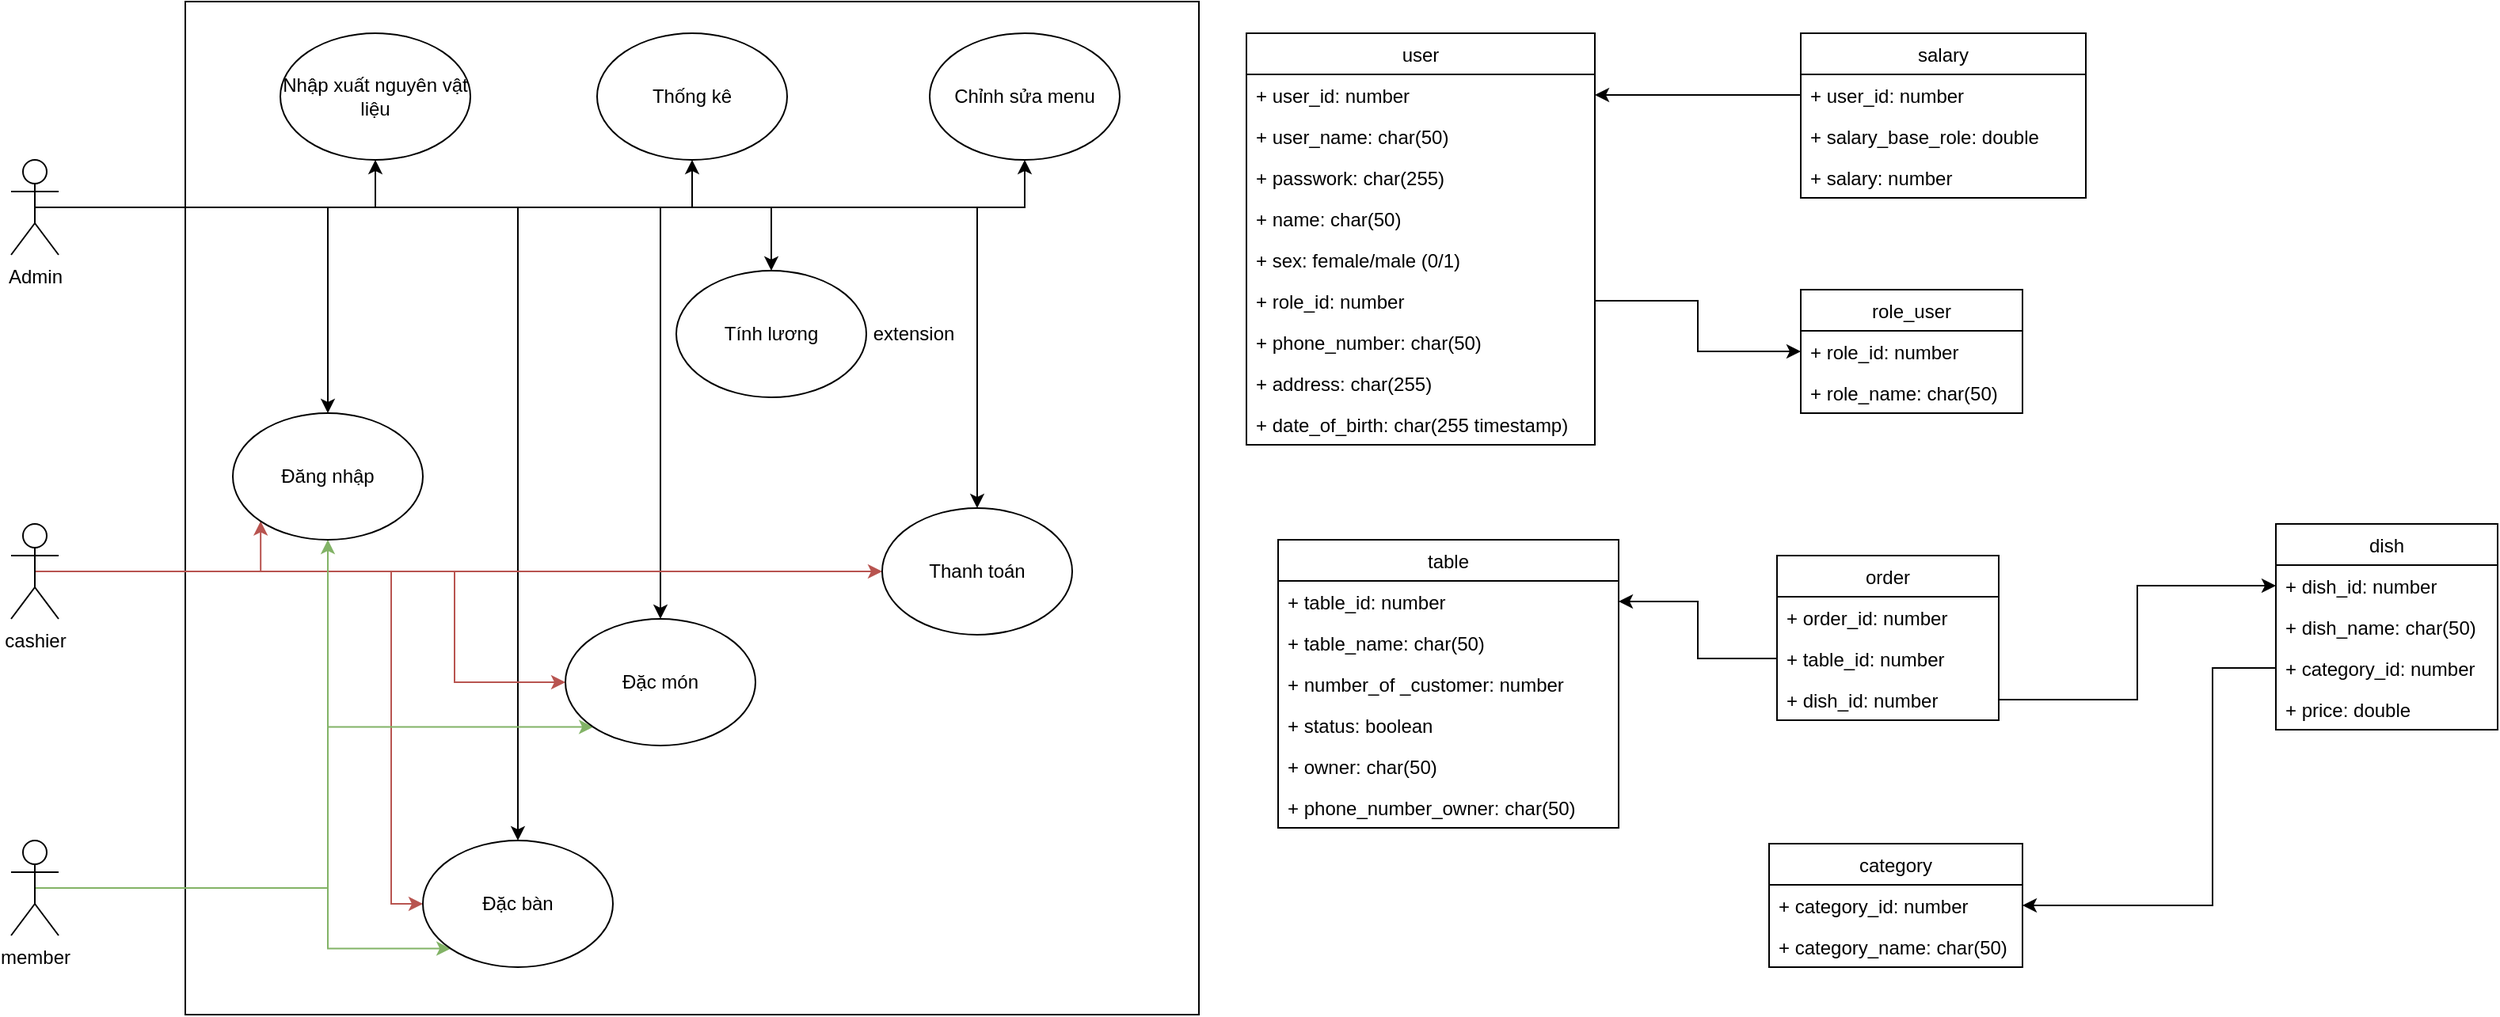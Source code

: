 <mxfile version="13.3.5" type="device"><diagram id="fCzdRnvqd75zzXZ5WHKe" name="Page-1"><mxGraphModel dx="1221" dy="753" grid="1" gridSize="10" guides="1" tooltips="1" connect="1" arrows="1" fold="1" page="1" pageScale="1" pageWidth="850" pageHeight="1100" math="0" shadow="0"><root><mxCell id="0"/><mxCell id="1" parent="0"/><mxCell id="NlkKNy1T6Ewbp1h3Dj7z-8" value="" style="whiteSpace=wrap;html=1;aspect=fixed;" parent="1" vertex="1"><mxGeometry x="200" y="60" width="640" height="640" as="geometry"/></mxCell><mxCell id="NlkKNy1T6Ewbp1h3Dj7z-17" style="edgeStyle=orthogonalEdgeStyle;rounded=0;orthogonalLoop=1;jettySize=auto;html=1;exitX=0.5;exitY=0.5;exitDx=0;exitDy=0;exitPerimeter=0;entryX=0.5;entryY=0;entryDx=0;entryDy=0;" parent="1" source="NlkKNy1T6Ewbp1h3Dj7z-1" target="NlkKNy1T6Ewbp1h3Dj7z-15" edge="1"><mxGeometry relative="1" as="geometry"><Array as="points"><mxPoint x="290" y="190"/></Array></mxGeometry></mxCell><mxCell id="NlkKNy1T6Ewbp1h3Dj7z-18" style="edgeStyle=orthogonalEdgeStyle;rounded=0;orthogonalLoop=1;jettySize=auto;html=1;exitX=0.5;exitY=0.5;exitDx=0;exitDy=0;exitPerimeter=0;entryX=0.5;entryY=1;entryDx=0;entryDy=0;" parent="1" source="NlkKNy1T6Ewbp1h3Dj7z-1" target="NlkKNy1T6Ewbp1h3Dj7z-9" edge="1"><mxGeometry relative="1" as="geometry"><Array as="points"><mxPoint x="520" y="190"/></Array></mxGeometry></mxCell><mxCell id="NlkKNy1T6Ewbp1h3Dj7z-19" style="edgeStyle=orthogonalEdgeStyle;rounded=0;orthogonalLoop=1;jettySize=auto;html=1;exitX=0.5;exitY=0.5;exitDx=0;exitDy=0;exitPerimeter=0;entryX=0.5;entryY=1;entryDx=0;entryDy=0;" parent="1" source="NlkKNy1T6Ewbp1h3Dj7z-1" target="NlkKNy1T6Ewbp1h3Dj7z-13" edge="1"><mxGeometry relative="1" as="geometry"><Array as="points"><mxPoint x="320" y="190"/></Array></mxGeometry></mxCell><mxCell id="NlkKNy1T6Ewbp1h3Dj7z-20" style="edgeStyle=orthogonalEdgeStyle;rounded=0;orthogonalLoop=1;jettySize=auto;html=1;exitX=0.5;exitY=0.5;exitDx=0;exitDy=0;exitPerimeter=0;entryX=0.5;entryY=0;entryDx=0;entryDy=0;" parent="1" source="NlkKNy1T6Ewbp1h3Dj7z-1" target="NlkKNy1T6Ewbp1h3Dj7z-16" edge="1"><mxGeometry relative="1" as="geometry"><Array as="points"><mxPoint x="570" y="190"/></Array></mxGeometry></mxCell><mxCell id="NlkKNy1T6Ewbp1h3Dj7z-21" style="edgeStyle=orthogonalEdgeStyle;rounded=0;orthogonalLoop=1;jettySize=auto;html=1;exitX=0.5;exitY=0.5;exitDx=0;exitDy=0;exitPerimeter=0;entryX=0.5;entryY=1;entryDx=0;entryDy=0;" parent="1" source="NlkKNy1T6Ewbp1h3Dj7z-1" target="NlkKNy1T6Ewbp1h3Dj7z-11" edge="1"><mxGeometry relative="1" as="geometry"><Array as="points"><mxPoint x="730" y="190"/></Array></mxGeometry></mxCell><mxCell id="NlkKNy1T6Ewbp1h3Dj7z-30" style="edgeStyle=orthogonalEdgeStyle;rounded=0;orthogonalLoop=1;jettySize=auto;html=1;exitX=0.5;exitY=0.5;exitDx=0;exitDy=0;exitPerimeter=0;entryX=0.5;entryY=0;entryDx=0;entryDy=0;" parent="1" source="NlkKNy1T6Ewbp1h3Dj7z-1" target="NlkKNy1T6Ewbp1h3Dj7z-10" edge="1"><mxGeometry relative="1" as="geometry"><Array as="points"><mxPoint x="500" y="190"/></Array></mxGeometry></mxCell><mxCell id="NlkKNy1T6Ewbp1h3Dj7z-31" style="edgeStyle=orthogonalEdgeStyle;rounded=0;orthogonalLoop=1;jettySize=auto;html=1;exitX=0.5;exitY=0.5;exitDx=0;exitDy=0;exitPerimeter=0;entryX=0.5;entryY=0;entryDx=0;entryDy=0;" parent="1" source="NlkKNy1T6Ewbp1h3Dj7z-1" target="NlkKNy1T6Ewbp1h3Dj7z-14" edge="1"><mxGeometry relative="1" as="geometry"/></mxCell><mxCell id="NlkKNy1T6Ewbp1h3Dj7z-32" style="edgeStyle=orthogonalEdgeStyle;rounded=0;orthogonalLoop=1;jettySize=auto;html=1;exitX=0.5;exitY=0.5;exitDx=0;exitDy=0;exitPerimeter=0;entryX=0.5;entryY=0;entryDx=0;entryDy=0;" parent="1" source="NlkKNy1T6Ewbp1h3Dj7z-1" target="NlkKNy1T6Ewbp1h3Dj7z-12" edge="1"><mxGeometry relative="1" as="geometry"><Array as="points"><mxPoint x="410" y="190"/></Array></mxGeometry></mxCell><mxCell id="NlkKNy1T6Ewbp1h3Dj7z-1" value="Admin" style="shape=umlActor;verticalLabelPosition=bottom;labelBackgroundColor=#ffffff;verticalAlign=top;html=1;outlineConnect=0;" parent="1" vertex="1"><mxGeometry x="90" y="160" width="30" height="60" as="geometry"/></mxCell><mxCell id="NlkKNy1T6Ewbp1h3Dj7z-22" style="edgeStyle=orthogonalEdgeStyle;rounded=0;orthogonalLoop=1;jettySize=auto;html=1;exitX=0.5;exitY=0.5;exitDx=0;exitDy=0;exitPerimeter=0;gradientColor=#ea6b66;fillColor=#f8cecc;strokeColor=#b85450;entryX=0;entryY=1;entryDx=0;entryDy=0;" parent="1" source="NlkKNy1T6Ewbp1h3Dj7z-6" target="NlkKNy1T6Ewbp1h3Dj7z-15" edge="1"><mxGeometry relative="1" as="geometry"><Array as="points"><mxPoint x="248" y="420"/></Array></mxGeometry></mxCell><mxCell id="NlkKNy1T6Ewbp1h3Dj7z-23" style="edgeStyle=orthogonalEdgeStyle;rounded=0;orthogonalLoop=1;jettySize=auto;html=1;exitX=0.5;exitY=0.5;exitDx=0;exitDy=0;exitPerimeter=0;entryX=0;entryY=0.5;entryDx=0;entryDy=0;gradientColor=#ea6b66;fillColor=#f8cecc;strokeColor=#b85450;" parent="1" source="NlkKNy1T6Ewbp1h3Dj7z-6" target="NlkKNy1T6Ewbp1h3Dj7z-10" edge="1"><mxGeometry relative="1" as="geometry"><Array as="points"><mxPoint x="370" y="420"/><mxPoint x="370" y="490"/></Array></mxGeometry></mxCell><mxCell id="NlkKNy1T6Ewbp1h3Dj7z-24" style="edgeStyle=orthogonalEdgeStyle;rounded=0;orthogonalLoop=1;jettySize=auto;html=1;exitX=0.5;exitY=0.5;exitDx=0;exitDy=0;exitPerimeter=0;entryX=0;entryY=0.5;entryDx=0;entryDy=0;gradientColor=#ea6b66;fillColor=#f8cecc;strokeColor=#b85450;" parent="1" source="NlkKNy1T6Ewbp1h3Dj7z-6" target="NlkKNy1T6Ewbp1h3Dj7z-14" edge="1"><mxGeometry relative="1" as="geometry"><Array as="points"><mxPoint x="640" y="420"/></Array></mxGeometry></mxCell><mxCell id="NlkKNy1T6Ewbp1h3Dj7z-25" style="edgeStyle=orthogonalEdgeStyle;rounded=0;orthogonalLoop=1;jettySize=auto;html=1;exitX=0.5;exitY=0.5;exitDx=0;exitDy=0;exitPerimeter=0;entryX=0;entryY=0.5;entryDx=0;entryDy=0;gradientColor=#ea6b66;fillColor=#f8cecc;strokeColor=#b85450;" parent="1" source="NlkKNy1T6Ewbp1h3Dj7z-6" target="NlkKNy1T6Ewbp1h3Dj7z-12" edge="1"><mxGeometry relative="1" as="geometry"><Array as="points"><mxPoint x="330" y="420"/><mxPoint x="330" y="630"/></Array></mxGeometry></mxCell><mxCell id="NlkKNy1T6Ewbp1h3Dj7z-6" value="cashier" style="shape=umlActor;verticalLabelPosition=bottom;labelBackgroundColor=#ffffff;verticalAlign=top;html=1;outlineConnect=0;" parent="1" vertex="1"><mxGeometry x="90" y="390" width="30" height="60" as="geometry"/></mxCell><mxCell id="NlkKNy1T6Ewbp1h3Dj7z-26" style="edgeStyle=orthogonalEdgeStyle;rounded=0;orthogonalLoop=1;jettySize=auto;html=1;exitX=0.5;exitY=0.5;exitDx=0;exitDy=0;exitPerimeter=0;entryX=0.5;entryY=1;entryDx=0;entryDy=0;fillColor=#d5e8d4;strokeColor=#82b366;gradientColor=#97d077;" parent="1" source="NlkKNy1T6Ewbp1h3Dj7z-7" target="NlkKNy1T6Ewbp1h3Dj7z-15" edge="1"><mxGeometry relative="1" as="geometry"/></mxCell><mxCell id="NlkKNy1T6Ewbp1h3Dj7z-28" style="edgeStyle=orthogonalEdgeStyle;rounded=0;orthogonalLoop=1;jettySize=auto;html=1;exitX=0.5;exitY=0.5;exitDx=0;exitDy=0;exitPerimeter=0;entryX=0;entryY=1;entryDx=0;entryDy=0;fillColor=#d5e8d4;strokeColor=#82b366;gradientColor=#97d077;" parent="1" source="NlkKNy1T6Ewbp1h3Dj7z-7" target="NlkKNy1T6Ewbp1h3Dj7z-12" edge="1"><mxGeometry relative="1" as="geometry"><Array as="points"><mxPoint x="290" y="620"/><mxPoint x="290" y="658"/></Array></mxGeometry></mxCell><mxCell id="NlkKNy1T6Ewbp1h3Dj7z-29" style="edgeStyle=orthogonalEdgeStyle;rounded=0;orthogonalLoop=1;jettySize=auto;html=1;exitX=0.5;exitY=0.5;exitDx=0;exitDy=0;exitPerimeter=0;entryX=0;entryY=1;entryDx=0;entryDy=0;gradientColor=#97d077;fillColor=#d5e8d4;strokeColor=#82b366;" parent="1" source="NlkKNy1T6Ewbp1h3Dj7z-7" target="NlkKNy1T6Ewbp1h3Dj7z-10" edge="1"><mxGeometry relative="1" as="geometry"><Array as="points"><mxPoint x="290" y="620"/><mxPoint x="290" y="518"/></Array></mxGeometry></mxCell><mxCell id="NlkKNy1T6Ewbp1h3Dj7z-7" value="member" style="shape=umlActor;verticalLabelPosition=bottom;labelBackgroundColor=#ffffff;verticalAlign=top;html=1;outlineConnect=0;" parent="1" vertex="1"><mxGeometry x="90" y="590" width="30" height="60" as="geometry"/></mxCell><mxCell id="NlkKNy1T6Ewbp1h3Dj7z-9" value="Thống kê" style="ellipse;whiteSpace=wrap;html=1;" parent="1" vertex="1"><mxGeometry x="460" y="80" width="120" height="80" as="geometry"/></mxCell><mxCell id="NlkKNy1T6Ewbp1h3Dj7z-10" value="Đặc món" style="ellipse;whiteSpace=wrap;html=1;" parent="1" vertex="1"><mxGeometry x="440" y="450" width="120" height="80" as="geometry"/></mxCell><mxCell id="NlkKNy1T6Ewbp1h3Dj7z-11" value="Chỉnh sửa menu" style="ellipse;whiteSpace=wrap;html=1;" parent="1" vertex="1"><mxGeometry x="670" y="80" width="120" height="80" as="geometry"/></mxCell><mxCell id="NlkKNy1T6Ewbp1h3Dj7z-12" value="Đặc bàn" style="ellipse;whiteSpace=wrap;html=1;" parent="1" vertex="1"><mxGeometry x="350" y="590" width="120" height="80" as="geometry"/></mxCell><mxCell id="NlkKNy1T6Ewbp1h3Dj7z-13" value="Nhập xuất nguyên vật liệu" style="ellipse;whiteSpace=wrap;html=1;" parent="1" vertex="1"><mxGeometry x="260" y="80" width="120" height="80" as="geometry"/></mxCell><mxCell id="NlkKNy1T6Ewbp1h3Dj7z-14" value="Thanh toán" style="ellipse;whiteSpace=wrap;html=1;" parent="1" vertex="1"><mxGeometry x="640" y="380" width="120" height="80" as="geometry"/></mxCell><mxCell id="NlkKNy1T6Ewbp1h3Dj7z-15" value="Đăng nhập" style="ellipse;whiteSpace=wrap;html=1;" parent="1" vertex="1"><mxGeometry x="230" y="320" width="120" height="80" as="geometry"/></mxCell><mxCell id="NlkKNy1T6Ewbp1h3Dj7z-16" value="Tính lương" style="ellipse;whiteSpace=wrap;html=1;" parent="1" vertex="1"><mxGeometry x="510" y="230" width="120" height="80" as="geometry"/></mxCell><mxCell id="NlkKNy1T6Ewbp1h3Dj7z-33" value="user" style="swimlane;fontStyle=0;childLayout=stackLayout;horizontal=1;startSize=26;fillColor=none;horizontalStack=0;resizeParent=1;resizeParentMax=0;resizeLast=0;collapsible=1;marginBottom=0;" parent="1" vertex="1"><mxGeometry x="870" y="80" width="220" height="260" as="geometry"><mxRectangle x="950" y="80" width="60" height="26" as="alternateBounds"/></mxGeometry></mxCell><mxCell id="NlkKNy1T6Ewbp1h3Dj7z-34" value="+ user_id: number" style="text;strokeColor=none;fillColor=none;align=left;verticalAlign=top;spacingLeft=4;spacingRight=4;overflow=hidden;rotatable=0;points=[[0,0.5],[1,0.5]];portConstraint=eastwest;" parent="NlkKNy1T6Ewbp1h3Dj7z-33" vertex="1"><mxGeometry y="26" width="220" height="26" as="geometry"/></mxCell><mxCell id="NlkKNy1T6Ewbp1h3Dj7z-35" value="+ user_name: char(50)" style="text;strokeColor=none;fillColor=none;align=left;verticalAlign=top;spacingLeft=4;spacingRight=4;overflow=hidden;rotatable=0;points=[[0,0.5],[1,0.5]];portConstraint=eastwest;" parent="NlkKNy1T6Ewbp1h3Dj7z-33" vertex="1"><mxGeometry y="52" width="220" height="26" as="geometry"/></mxCell><mxCell id="sioGsNmJYNq7IY2mcLhQ-1" value="+ passwork: char(255)" style="text;strokeColor=none;fillColor=none;align=left;verticalAlign=top;spacingLeft=4;spacingRight=4;overflow=hidden;rotatable=0;points=[[0,0.5],[1,0.5]];portConstraint=eastwest;" vertex="1" parent="NlkKNy1T6Ewbp1h3Dj7z-33"><mxGeometry y="78" width="220" height="26" as="geometry"/></mxCell><mxCell id="sioGsNmJYNq7IY2mcLhQ-2" value="+ name: char(50)" style="text;strokeColor=none;fillColor=none;align=left;verticalAlign=top;spacingLeft=4;spacingRight=4;overflow=hidden;rotatable=0;points=[[0,0.5],[1,0.5]];portConstraint=eastwest;" vertex="1" parent="NlkKNy1T6Ewbp1h3Dj7z-33"><mxGeometry y="104" width="220" height="26" as="geometry"/></mxCell><mxCell id="sioGsNmJYNq7IY2mcLhQ-3" value="+ sex: female/male (0/1)" style="text;strokeColor=none;fillColor=none;align=left;verticalAlign=top;spacingLeft=4;spacingRight=4;overflow=hidden;rotatable=0;points=[[0,0.5],[1,0.5]];portConstraint=eastwest;" vertex="1" parent="NlkKNy1T6Ewbp1h3Dj7z-33"><mxGeometry y="130" width="220" height="26" as="geometry"/></mxCell><mxCell id="sioGsNmJYNq7IY2mcLhQ-4" value="+ role_id: number" style="text;strokeColor=none;fillColor=none;align=left;verticalAlign=top;spacingLeft=4;spacingRight=4;overflow=hidden;rotatable=0;points=[[0,0.5],[1,0.5]];portConstraint=eastwest;" vertex="1" parent="NlkKNy1T6Ewbp1h3Dj7z-33"><mxGeometry y="156" width="220" height="26" as="geometry"/></mxCell><mxCell id="sioGsNmJYNq7IY2mcLhQ-5" value="+ phone_number: char(50)" style="text;strokeColor=none;fillColor=none;align=left;verticalAlign=top;spacingLeft=4;spacingRight=4;overflow=hidden;rotatable=0;points=[[0,0.5],[1,0.5]];portConstraint=eastwest;" vertex="1" parent="NlkKNy1T6Ewbp1h3Dj7z-33"><mxGeometry y="182" width="220" height="26" as="geometry"/></mxCell><mxCell id="sioGsNmJYNq7IY2mcLhQ-6" value="+ address: char(255)" style="text;strokeColor=none;fillColor=none;align=left;verticalAlign=top;spacingLeft=4;spacingRight=4;overflow=hidden;rotatable=0;points=[[0,0.5],[1,0.5]];portConstraint=eastwest;" vertex="1" parent="NlkKNy1T6Ewbp1h3Dj7z-33"><mxGeometry y="208" width="220" height="26" as="geometry"/></mxCell><mxCell id="NlkKNy1T6Ewbp1h3Dj7z-36" value="+ date_of_birth: char(255 timestamp)" style="text;strokeColor=none;fillColor=none;align=left;verticalAlign=top;spacingLeft=4;spacingRight=4;overflow=hidden;rotatable=0;points=[[0,0.5],[1,0.5]];portConstraint=eastwest;" parent="NlkKNy1T6Ewbp1h3Dj7z-33" vertex="1"><mxGeometry y="234" width="220" height="26" as="geometry"/></mxCell><mxCell id="sioGsNmJYNq7IY2mcLhQ-17" value="extension" style="text;html=1;strokeColor=none;fillColor=none;align=center;verticalAlign=middle;whiteSpace=wrap;rounded=0;" vertex="1" parent="1"><mxGeometry x="640" y="260" width="40" height="20" as="geometry"/></mxCell><mxCell id="NlkKNy1T6Ewbp1h3Dj7z-45" value="dish" style="swimlane;fontStyle=0;childLayout=stackLayout;horizontal=1;startSize=26;fillColor=none;horizontalStack=0;resizeParent=1;resizeParentMax=0;resizeLast=0;collapsible=1;marginBottom=0;" parent="1" vertex="1"><mxGeometry x="1520" y="390" width="140" height="130" as="geometry"/></mxCell><mxCell id="NlkKNy1T6Ewbp1h3Dj7z-46" value="+ dish_id: number" style="text;strokeColor=none;fillColor=none;align=left;verticalAlign=top;spacingLeft=4;spacingRight=4;overflow=hidden;rotatable=0;points=[[0,0.5],[1,0.5]];portConstraint=eastwest;" parent="NlkKNy1T6Ewbp1h3Dj7z-45" vertex="1"><mxGeometry y="26" width="140" height="26" as="geometry"/></mxCell><mxCell id="NlkKNy1T6Ewbp1h3Dj7z-47" value="+ dish_name: char(50)" style="text;strokeColor=none;fillColor=none;align=left;verticalAlign=top;spacingLeft=4;spacingRight=4;overflow=hidden;rotatable=0;points=[[0,0.5],[1,0.5]];portConstraint=eastwest;" parent="NlkKNy1T6Ewbp1h3Dj7z-45" vertex="1"><mxGeometry y="52" width="140" height="26" as="geometry"/></mxCell><mxCell id="sioGsNmJYNq7IY2mcLhQ-18" value="+ category_id: number" style="text;strokeColor=none;fillColor=none;align=left;verticalAlign=top;spacingLeft=4;spacingRight=4;overflow=hidden;rotatable=0;points=[[0,0.5],[1,0.5]];portConstraint=eastwest;" vertex="1" parent="NlkKNy1T6Ewbp1h3Dj7z-45"><mxGeometry y="78" width="140" height="26" as="geometry"/></mxCell><mxCell id="NlkKNy1T6Ewbp1h3Dj7z-48" value="+ price: double" style="text;strokeColor=none;fillColor=none;align=left;verticalAlign=top;spacingLeft=4;spacingRight=4;overflow=hidden;rotatable=0;points=[[0,0.5],[1,0.5]];portConstraint=eastwest;" parent="NlkKNy1T6Ewbp1h3Dj7z-45" vertex="1"><mxGeometry y="104" width="140" height="26" as="geometry"/></mxCell><mxCell id="sioGsNmJYNq7IY2mcLhQ-21" value="order" style="swimlane;fontStyle=0;childLayout=stackLayout;horizontal=1;startSize=26;fillColor=none;horizontalStack=0;resizeParent=1;resizeParentMax=0;resizeLast=0;collapsible=1;marginBottom=0;" vertex="1" parent="1"><mxGeometry x="1205" y="410" width="140" height="104" as="geometry"/></mxCell><mxCell id="sioGsNmJYNq7IY2mcLhQ-22" value="+ order_id: number" style="text;strokeColor=none;fillColor=none;align=left;verticalAlign=top;spacingLeft=4;spacingRight=4;overflow=hidden;rotatable=0;points=[[0,0.5],[1,0.5]];portConstraint=eastwest;" vertex="1" parent="sioGsNmJYNq7IY2mcLhQ-21"><mxGeometry y="26" width="140" height="26" as="geometry"/></mxCell><mxCell id="sioGsNmJYNq7IY2mcLhQ-23" value="+ table_id: number" style="text;strokeColor=none;fillColor=none;align=left;verticalAlign=top;spacingLeft=4;spacingRight=4;overflow=hidden;rotatable=0;points=[[0,0.5],[1,0.5]];portConstraint=eastwest;" vertex="1" parent="sioGsNmJYNq7IY2mcLhQ-21"><mxGeometry y="52" width="140" height="26" as="geometry"/></mxCell><mxCell id="sioGsNmJYNq7IY2mcLhQ-24" value="+ dish_id: number" style="text;strokeColor=none;fillColor=none;align=left;verticalAlign=top;spacingLeft=4;spacingRight=4;overflow=hidden;rotatable=0;points=[[0,0.5],[1,0.5]];portConstraint=eastwest;" vertex="1" parent="sioGsNmJYNq7IY2mcLhQ-21"><mxGeometry y="78" width="140" height="26" as="geometry"/></mxCell><mxCell id="NlkKNy1T6Ewbp1h3Dj7z-37" value="table" style="swimlane;fontStyle=0;childLayout=stackLayout;horizontal=1;startSize=26;fillColor=none;horizontalStack=0;resizeParent=1;resizeParentMax=0;resizeLast=0;collapsible=1;marginBottom=0;" parent="1" vertex="1"><mxGeometry x="890" y="400" width="215" height="182" as="geometry"/></mxCell><mxCell id="NlkKNy1T6Ewbp1h3Dj7z-38" value="+ table_id: number" style="text;strokeColor=none;fillColor=none;align=left;verticalAlign=top;spacingLeft=4;spacingRight=4;overflow=hidden;rotatable=0;points=[[0,0.5],[1,0.5]];portConstraint=eastwest;" parent="NlkKNy1T6Ewbp1h3Dj7z-37" vertex="1"><mxGeometry y="26" width="215" height="26" as="geometry"/></mxCell><mxCell id="NlkKNy1T6Ewbp1h3Dj7z-39" value="+ table_name: char(50)" style="text;strokeColor=none;fillColor=none;align=left;verticalAlign=top;spacingLeft=4;spacingRight=4;overflow=hidden;rotatable=0;points=[[0,0.5],[1,0.5]];portConstraint=eastwest;" parent="NlkKNy1T6Ewbp1h3Dj7z-37" vertex="1"><mxGeometry y="52" width="215" height="26" as="geometry"/></mxCell><mxCell id="sioGsNmJYNq7IY2mcLhQ-15" value="+ number_of _customer: number" style="text;strokeColor=none;fillColor=none;align=left;verticalAlign=top;spacingLeft=4;spacingRight=4;overflow=hidden;rotatable=0;points=[[0,0.5],[1,0.5]];portConstraint=eastwest;" vertex="1" parent="NlkKNy1T6Ewbp1h3Dj7z-37"><mxGeometry y="78" width="215" height="26" as="geometry"/></mxCell><mxCell id="sioGsNmJYNq7IY2mcLhQ-19" value="+ status: boolean" style="text;strokeColor=none;fillColor=none;align=left;verticalAlign=top;spacingLeft=4;spacingRight=4;overflow=hidden;rotatable=0;points=[[0,0.5],[1,0.5]];portConstraint=eastwest;" vertex="1" parent="NlkKNy1T6Ewbp1h3Dj7z-37"><mxGeometry y="104" width="215" height="26" as="geometry"/></mxCell><mxCell id="sioGsNmJYNq7IY2mcLhQ-20" value="+ owner: char(50)" style="text;strokeColor=none;fillColor=none;align=left;verticalAlign=top;spacingLeft=4;spacingRight=4;overflow=hidden;rotatable=0;points=[[0,0.5],[1,0.5]];portConstraint=eastwest;" vertex="1" parent="NlkKNy1T6Ewbp1h3Dj7z-37"><mxGeometry y="130" width="215" height="26" as="geometry"/></mxCell><mxCell id="NlkKNy1T6Ewbp1h3Dj7z-40" value="+ phone_number_owner: char(50)" style="text;strokeColor=none;fillColor=none;align=left;verticalAlign=top;spacingLeft=4;spacingRight=4;overflow=hidden;rotatable=0;points=[[0,0.5],[1,0.5]];portConstraint=eastwest;" parent="NlkKNy1T6Ewbp1h3Dj7z-37" vertex="1"><mxGeometry y="156" width="215" height="26" as="geometry"/></mxCell><mxCell id="NlkKNy1T6Ewbp1h3Dj7z-41" value="category" style="swimlane;fontStyle=0;childLayout=stackLayout;horizontal=1;startSize=26;fillColor=none;horizontalStack=0;resizeParent=1;resizeParentMax=0;resizeLast=0;collapsible=1;marginBottom=0;" parent="1" vertex="1"><mxGeometry x="1200" y="592" width="160" height="78" as="geometry"/></mxCell><mxCell id="NlkKNy1T6Ewbp1h3Dj7z-42" value="+ category_id: number" style="text;strokeColor=none;fillColor=none;align=left;verticalAlign=top;spacingLeft=4;spacingRight=4;overflow=hidden;rotatable=0;points=[[0,0.5],[1,0.5]];portConstraint=eastwest;" parent="NlkKNy1T6Ewbp1h3Dj7z-41" vertex="1"><mxGeometry y="26" width="160" height="26" as="geometry"/></mxCell><mxCell id="NlkKNy1T6Ewbp1h3Dj7z-43" value="+ category_name: char(50)" style="text;strokeColor=none;fillColor=none;align=left;verticalAlign=top;spacingLeft=4;spacingRight=4;overflow=hidden;rotatable=0;points=[[0,0.5],[1,0.5]];portConstraint=eastwest;" parent="NlkKNy1T6Ewbp1h3Dj7z-41" vertex="1"><mxGeometry y="52" width="160" height="26" as="geometry"/></mxCell><mxCell id="sioGsNmJYNq7IY2mcLhQ-37" value="salary" style="swimlane;fontStyle=0;childLayout=stackLayout;horizontal=1;startSize=26;fillColor=none;horizontalStack=0;resizeParent=1;resizeParentMax=0;resizeLast=0;collapsible=1;marginBottom=0;" vertex="1" parent="1"><mxGeometry x="1220" y="80" width="180" height="104" as="geometry"/></mxCell><mxCell id="sioGsNmJYNq7IY2mcLhQ-38" value="+ user_id: number" style="text;strokeColor=none;fillColor=none;align=left;verticalAlign=top;spacingLeft=4;spacingRight=4;overflow=hidden;rotatable=0;points=[[0,0.5],[1,0.5]];portConstraint=eastwest;" vertex="1" parent="sioGsNmJYNq7IY2mcLhQ-37"><mxGeometry y="26" width="180" height="26" as="geometry"/></mxCell><mxCell id="sioGsNmJYNq7IY2mcLhQ-39" value="+ salary_base_role: double" style="text;strokeColor=none;fillColor=none;align=left;verticalAlign=top;spacingLeft=4;spacingRight=4;overflow=hidden;rotatable=0;points=[[0,0.5],[1,0.5]];portConstraint=eastwest;" vertex="1" parent="sioGsNmJYNq7IY2mcLhQ-37"><mxGeometry y="52" width="180" height="26" as="geometry"/></mxCell><mxCell id="sioGsNmJYNq7IY2mcLhQ-40" value="+ salary: number" style="text;strokeColor=none;fillColor=none;align=left;verticalAlign=top;spacingLeft=4;spacingRight=4;overflow=hidden;rotatable=0;points=[[0,0.5],[1,0.5]];portConstraint=eastwest;" vertex="1" parent="sioGsNmJYNq7IY2mcLhQ-37"><mxGeometry y="78" width="180" height="26" as="geometry"/></mxCell><mxCell id="sioGsNmJYNq7IY2mcLhQ-45" style="edgeStyle=orthogonalEdgeStyle;rounded=0;orthogonalLoop=1;jettySize=auto;html=1;exitX=0;exitY=0.5;exitDx=0;exitDy=0;" edge="1" parent="1" source="sioGsNmJYNq7IY2mcLhQ-23" target="NlkKNy1T6Ewbp1h3Dj7z-38"><mxGeometry relative="1" as="geometry"/></mxCell><mxCell id="sioGsNmJYNq7IY2mcLhQ-46" style="edgeStyle=orthogonalEdgeStyle;rounded=0;orthogonalLoop=1;jettySize=auto;html=1;exitX=1;exitY=0.5;exitDx=0;exitDy=0;" edge="1" parent="1" source="sioGsNmJYNq7IY2mcLhQ-24" target="NlkKNy1T6Ewbp1h3Dj7z-46"><mxGeometry relative="1" as="geometry"/></mxCell><mxCell id="sioGsNmJYNq7IY2mcLhQ-47" style="edgeStyle=orthogonalEdgeStyle;rounded=0;orthogonalLoop=1;jettySize=auto;html=1;exitX=0;exitY=0.5;exitDx=0;exitDy=0;entryX=1;entryY=0.5;entryDx=0;entryDy=0;" edge="1" parent="1" source="sioGsNmJYNq7IY2mcLhQ-18" target="NlkKNy1T6Ewbp1h3Dj7z-42"><mxGeometry relative="1" as="geometry"><Array as="points"><mxPoint x="1480" y="481"/><mxPoint x="1480" y="631"/></Array></mxGeometry></mxCell><mxCell id="sioGsNmJYNq7IY2mcLhQ-41" value="role_user" style="swimlane;fontStyle=0;childLayout=stackLayout;horizontal=1;startSize=26;fillColor=none;horizontalStack=0;resizeParent=1;resizeParentMax=0;resizeLast=0;collapsible=1;marginBottom=0;" vertex="1" parent="1"><mxGeometry x="1220" y="242" width="140" height="78" as="geometry"/></mxCell><mxCell id="sioGsNmJYNq7IY2mcLhQ-42" value="+ role_id: number" style="text;strokeColor=none;fillColor=none;align=left;verticalAlign=top;spacingLeft=4;spacingRight=4;overflow=hidden;rotatable=0;points=[[0,0.5],[1,0.5]];portConstraint=eastwest;" vertex="1" parent="sioGsNmJYNq7IY2mcLhQ-41"><mxGeometry y="26" width="140" height="26" as="geometry"/></mxCell><mxCell id="sioGsNmJYNq7IY2mcLhQ-43" value="+ role_name: char(50)" style="text;strokeColor=none;fillColor=none;align=left;verticalAlign=top;spacingLeft=4;spacingRight=4;overflow=hidden;rotatable=0;points=[[0,0.5],[1,0.5]];portConstraint=eastwest;" vertex="1" parent="sioGsNmJYNq7IY2mcLhQ-41"><mxGeometry y="52" width="140" height="26" as="geometry"/></mxCell><mxCell id="sioGsNmJYNq7IY2mcLhQ-48" style="edgeStyle=orthogonalEdgeStyle;rounded=0;orthogonalLoop=1;jettySize=auto;html=1;exitX=1;exitY=0.5;exitDx=0;exitDy=0;entryX=0;entryY=0.5;entryDx=0;entryDy=0;" edge="1" parent="1" source="sioGsNmJYNq7IY2mcLhQ-4" target="sioGsNmJYNq7IY2mcLhQ-42"><mxGeometry relative="1" as="geometry"/></mxCell><mxCell id="sioGsNmJYNq7IY2mcLhQ-49" style="edgeStyle=orthogonalEdgeStyle;rounded=0;orthogonalLoop=1;jettySize=auto;html=1;exitX=0;exitY=0.5;exitDx=0;exitDy=0;" edge="1" parent="1" source="sioGsNmJYNq7IY2mcLhQ-38" target="NlkKNy1T6Ewbp1h3Dj7z-34"><mxGeometry relative="1" as="geometry"/></mxCell></root></mxGraphModel></diagram></mxfile>